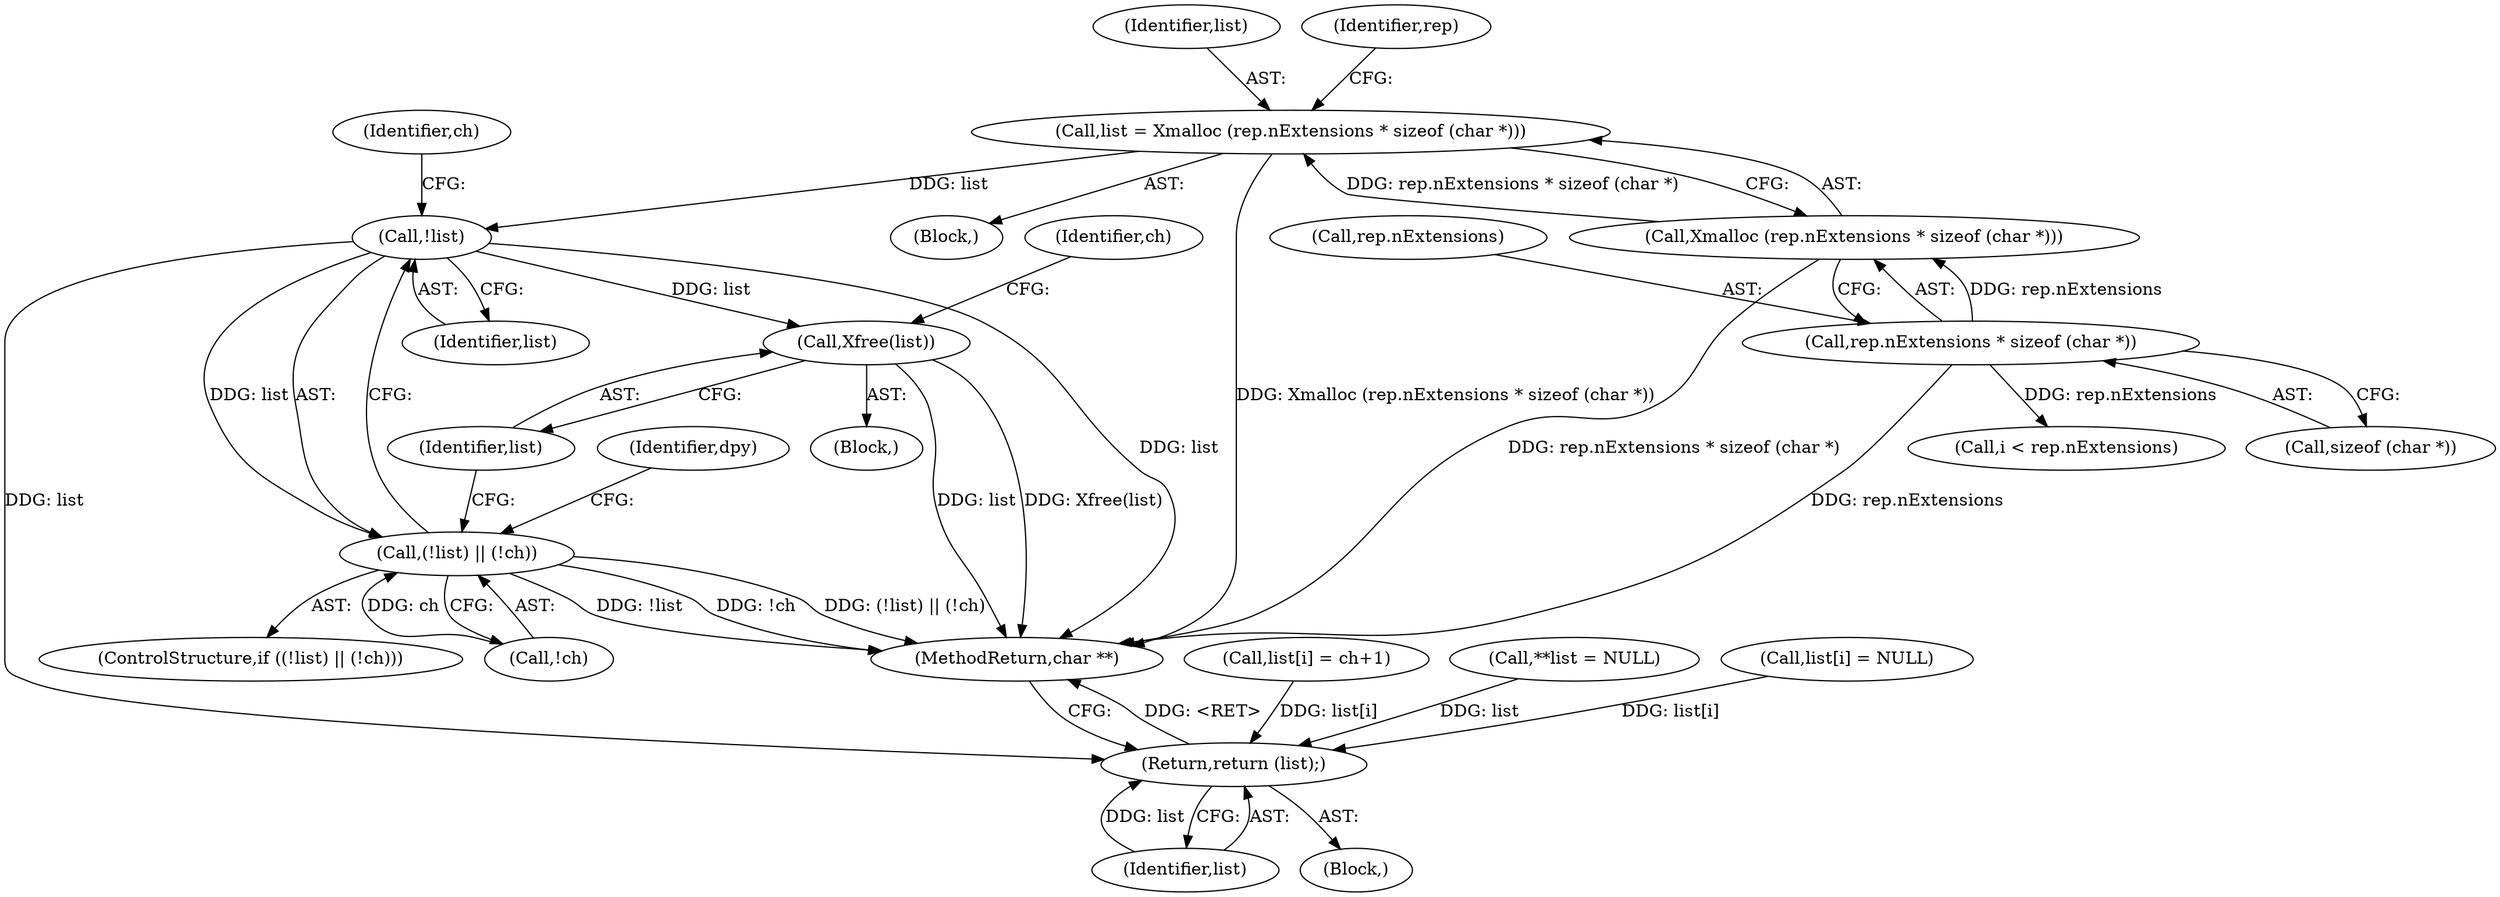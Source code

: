 digraph "0_libx11_dbf72805fd9d7b1846fe9a11b46f3994bfc27fea_0@API" {
"1000159" [label="(Call,list = Xmalloc (rep.nExtensions * sizeof (char *)))"];
"1000161" [label="(Call,Xmalloc (rep.nExtensions * sizeof (char *)))"];
"1000162" [label="(Call,rep.nExtensions * sizeof (char *))"];
"1000198" [label="(Call,!list)"];
"1000197" [label="(Call,(!list) || (!ch))"];
"1000203" [label="(Call,Xfree(list))"];
"1000286" [label="(Return,return (list);)"];
"1000162" [label="(Call,rep.nExtensions * sizeof (char *))"];
"1000200" [label="(Call,!ch)"];
"1000163" [label="(Call,rep.nExtensions)"];
"1000251" [label="(Call,list[i] = ch+1)"];
"1000203" [label="(Call,Xfree(list))"];
"1000161" [label="(Call,Xmalloc (rep.nExtensions * sizeof (char *)))"];
"1000206" [label="(Identifier,ch)"];
"1000160" [label="(Identifier,list)"];
"1000112" [label="(Call,**list = NULL)"];
"1000198" [label="(Call,!list)"];
"1000274" [label="(Call,list[i] = NULL)"];
"1000202" [label="(Block,)"];
"1000197" [label="(Call,(!list) || (!ch))"];
"1000287" [label="(Identifier,list)"];
"1000220" [label="(Identifier,dpy)"];
"1000196" [label="(ControlStructure,if ((!list) || (!ch)))"];
"1000199" [label="(Identifier,list)"];
"1000201" [label="(Identifier,ch)"];
"1000158" [label="(Block,)"];
"1000204" [label="(Identifier,list)"];
"1000236" [label="(Call,i < rep.nExtensions)"];
"1000288" [label="(MethodReturn,char **)"];
"1000286" [label="(Return,return (list);)"];
"1000159" [label="(Call,list = Xmalloc (rep.nExtensions * sizeof (char *)))"];
"1000166" [label="(Call,sizeof (char *))"];
"1000109" [label="(Block,)"];
"1000172" [label="(Identifier,rep)"];
"1000159" -> "1000158"  [label="AST: "];
"1000159" -> "1000161"  [label="CFG: "];
"1000160" -> "1000159"  [label="AST: "];
"1000161" -> "1000159"  [label="AST: "];
"1000172" -> "1000159"  [label="CFG: "];
"1000159" -> "1000288"  [label="DDG: Xmalloc (rep.nExtensions * sizeof (char *))"];
"1000161" -> "1000159"  [label="DDG: rep.nExtensions * sizeof (char *)"];
"1000159" -> "1000198"  [label="DDG: list"];
"1000161" -> "1000162"  [label="CFG: "];
"1000162" -> "1000161"  [label="AST: "];
"1000161" -> "1000288"  [label="DDG: rep.nExtensions * sizeof (char *)"];
"1000162" -> "1000161"  [label="DDG: rep.nExtensions"];
"1000162" -> "1000166"  [label="CFG: "];
"1000163" -> "1000162"  [label="AST: "];
"1000166" -> "1000162"  [label="AST: "];
"1000162" -> "1000288"  [label="DDG: rep.nExtensions"];
"1000162" -> "1000236"  [label="DDG: rep.nExtensions"];
"1000198" -> "1000197"  [label="AST: "];
"1000198" -> "1000199"  [label="CFG: "];
"1000199" -> "1000198"  [label="AST: "];
"1000201" -> "1000198"  [label="CFG: "];
"1000197" -> "1000198"  [label="CFG: "];
"1000198" -> "1000288"  [label="DDG: list"];
"1000198" -> "1000197"  [label="DDG: list"];
"1000198" -> "1000203"  [label="DDG: list"];
"1000198" -> "1000286"  [label="DDG: list"];
"1000197" -> "1000196"  [label="AST: "];
"1000197" -> "1000200"  [label="CFG: "];
"1000200" -> "1000197"  [label="AST: "];
"1000204" -> "1000197"  [label="CFG: "];
"1000220" -> "1000197"  [label="CFG: "];
"1000197" -> "1000288"  [label="DDG: !ch"];
"1000197" -> "1000288"  [label="DDG: (!list) || (!ch)"];
"1000197" -> "1000288"  [label="DDG: !list"];
"1000200" -> "1000197"  [label="DDG: ch"];
"1000203" -> "1000202"  [label="AST: "];
"1000203" -> "1000204"  [label="CFG: "];
"1000204" -> "1000203"  [label="AST: "];
"1000206" -> "1000203"  [label="CFG: "];
"1000203" -> "1000288"  [label="DDG: Xfree(list)"];
"1000203" -> "1000288"  [label="DDG: list"];
"1000286" -> "1000109"  [label="AST: "];
"1000286" -> "1000287"  [label="CFG: "];
"1000287" -> "1000286"  [label="AST: "];
"1000288" -> "1000286"  [label="CFG: "];
"1000286" -> "1000288"  [label="DDG: <RET>"];
"1000287" -> "1000286"  [label="DDG: list"];
"1000274" -> "1000286"  [label="DDG: list[i]"];
"1000251" -> "1000286"  [label="DDG: list[i]"];
"1000112" -> "1000286"  [label="DDG: list"];
}
